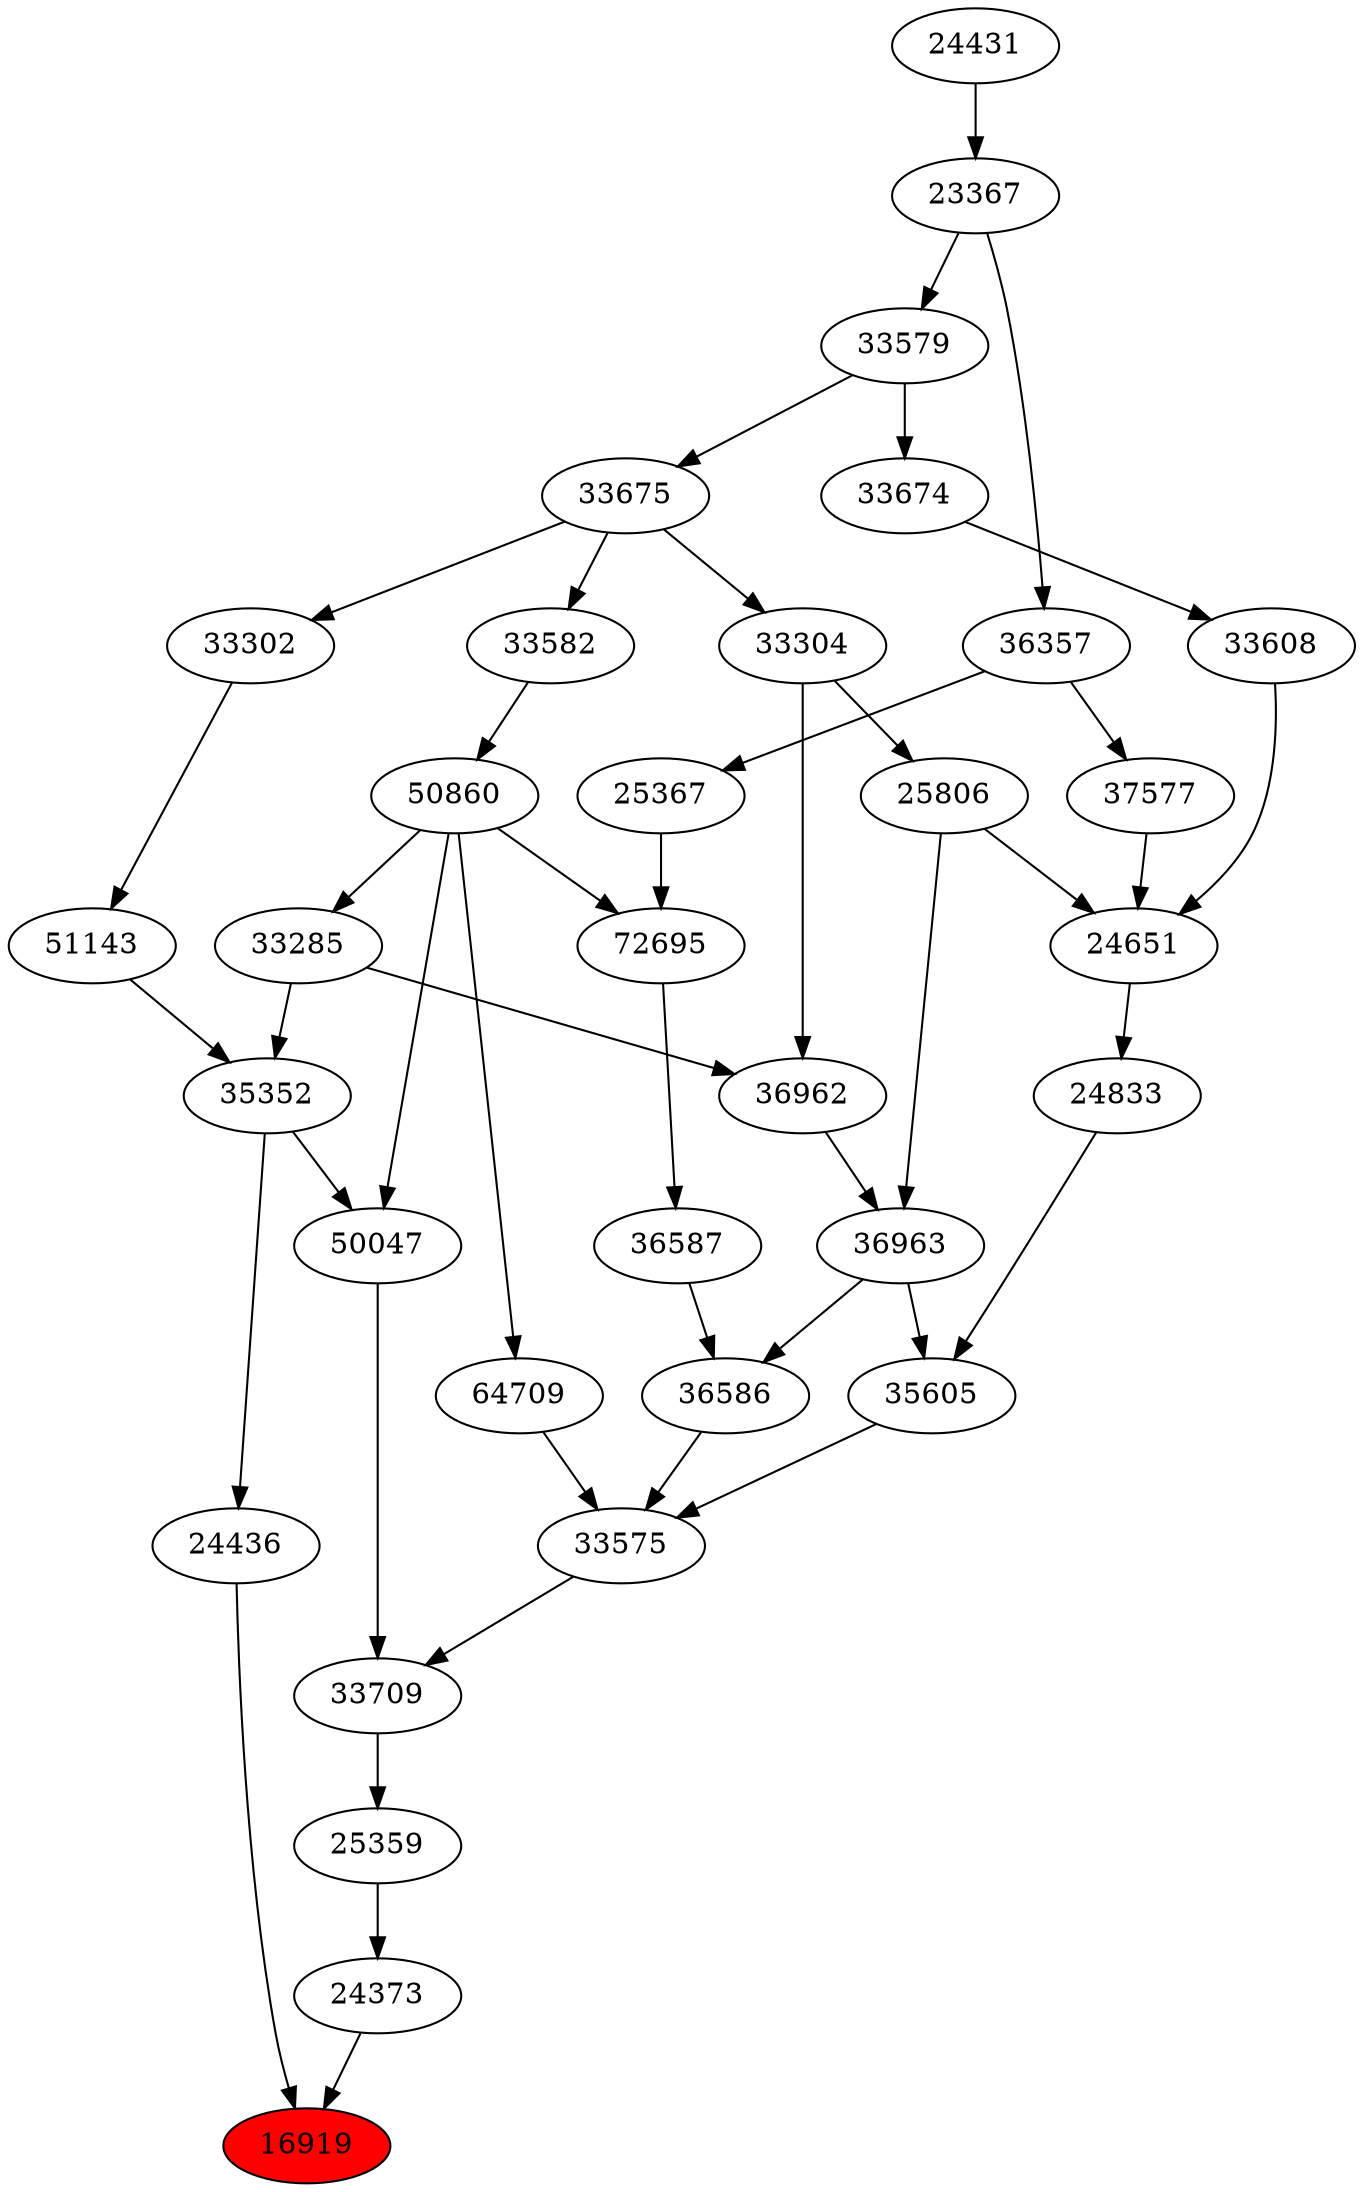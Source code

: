 strict digraph{ 
16919 [label="16919" fillcolor=red style=filled]
24436 -> 16919
24373 -> 16919
24436 [label="24436"]
35352 -> 24436
24373 [label="24373"]
25359 -> 24373
35352 [label="35352"]
33285 -> 35352
51143 -> 35352
25359 [label="25359"]
33709 -> 25359
33285 [label="33285"]
50860 -> 33285
51143 [label="51143"]
33302 -> 51143
33709 [label="33709"]
50047 -> 33709
33575 -> 33709
50860 [label="50860"]
33582 -> 50860
33302 [label="33302"]
33675 -> 33302
50047 [label="50047"]
35352 -> 50047
50860 -> 50047
33575 [label="33575"]
36586 -> 33575
35605 -> 33575
64709 -> 33575
33582 [label="33582"]
33675 -> 33582
33675 [label="33675"]
33579 -> 33675
36586 [label="36586"]
36587 -> 36586
36963 -> 36586
35605 [label="35605"]
24833 -> 35605
36963 -> 35605
64709 [label="64709"]
50860 -> 64709
33579 [label="33579"]
23367 -> 33579
36587 [label="36587"]
72695 -> 36587
36963 [label="36963"]
36962 -> 36963
25806 -> 36963
24833 [label="24833"]
24651 -> 24833
23367 [label="23367"]
24431 -> 23367
72695 [label="72695"]
50860 -> 72695
25367 -> 72695
36962 [label="36962"]
33285 -> 36962
33304 -> 36962
25806 [label="25806"]
33304 -> 25806
24651 [label="24651"]
25806 -> 24651
33608 -> 24651
37577 -> 24651
24431 [label="24431"]
25367 [label="25367"]
36357 -> 25367
33304 [label="33304"]
33675 -> 33304
33608 [label="33608"]
33674 -> 33608
37577 [label="37577"]
36357 -> 37577
36357 [label="36357"]
23367 -> 36357
33674 [label="33674"]
33579 -> 33674
}
